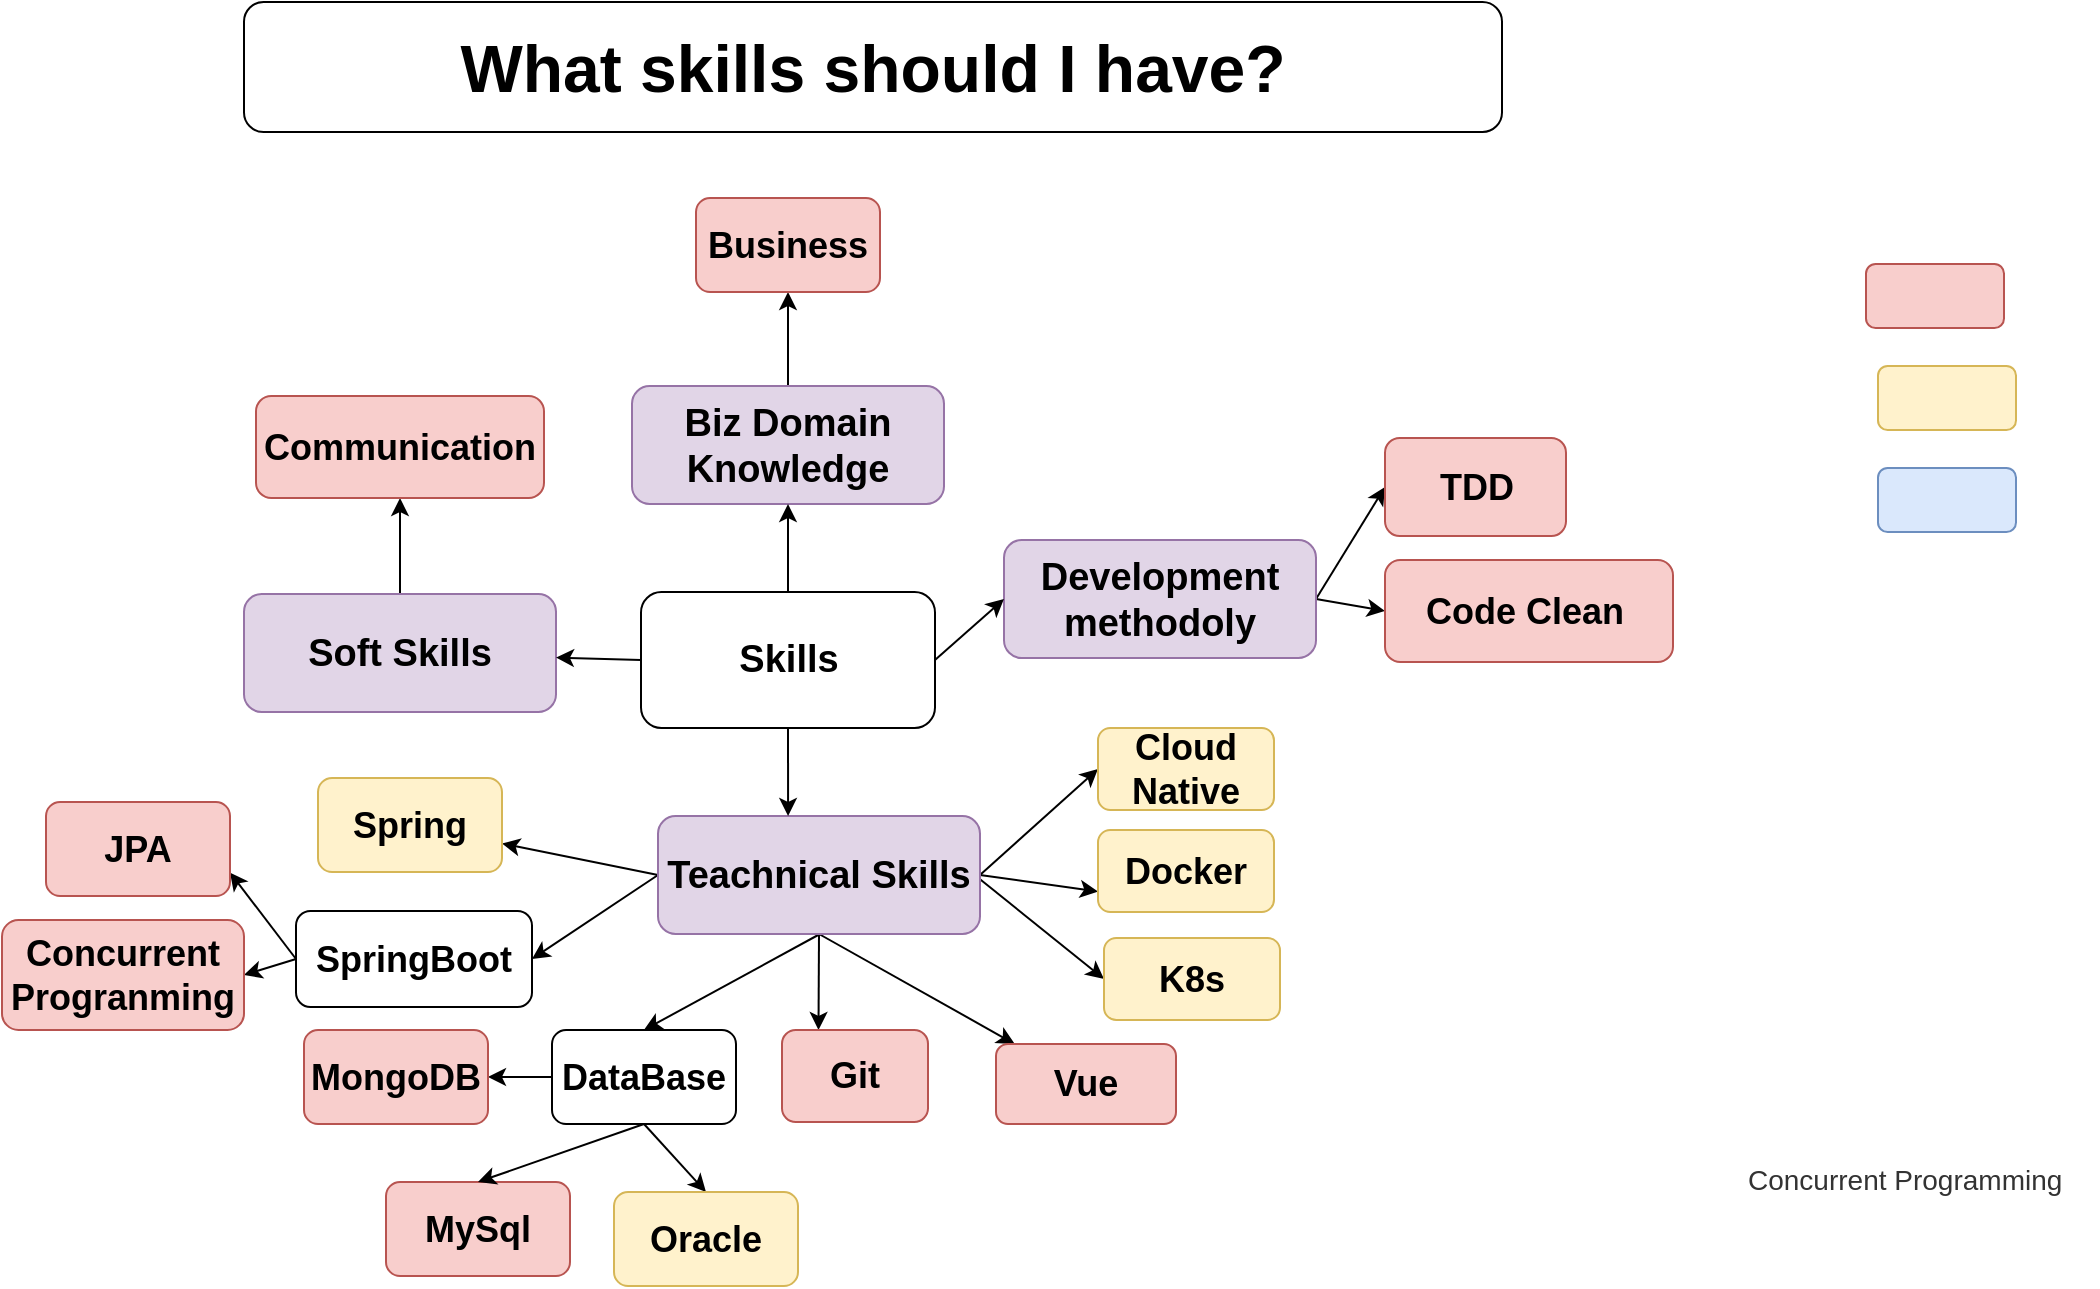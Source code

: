 <mxfile version="13.6.5" type="github">
  <diagram name="Page-1" id="42789a77-a242-8287-6e28-9cd8cfd52e62">
    <mxGraphModel dx="1422" dy="794" grid="0" gridSize="10" guides="1" tooltips="1" connect="1" arrows="1" fold="1" page="1" pageScale="1" pageWidth="1100" pageHeight="850" background="#ffffff" math="0" shadow="0">
      <root>
        <mxCell id="0" />
        <mxCell id="1" parent="0" />
        <mxCell id="KojL5QUjvXXTMYMfU4Bd-1" value="&lt;font size=&quot;1&quot;&gt;&lt;b style=&quot;font-size: 33px&quot;&gt;What skills should I have?&lt;/b&gt;&lt;/font&gt;" style="rounded=1;whiteSpace=wrap;html=1;" vertex="1" parent="1">
          <mxGeometry x="164" y="25" width="629" height="65" as="geometry" />
        </mxCell>
        <mxCell id="KojL5QUjvXXTMYMfU4Bd-28" style="edgeStyle=orthogonalEdgeStyle;rounded=0;orthogonalLoop=1;jettySize=auto;html=1;exitX=0.5;exitY=0;exitDx=0;exitDy=0;" edge="1" parent="1" source="KojL5QUjvXXTMYMfU4Bd-2" target="KojL5QUjvXXTMYMfU4Bd-3">
          <mxGeometry relative="1" as="geometry" />
        </mxCell>
        <mxCell id="KojL5QUjvXXTMYMfU4Bd-2" value="&lt;b&gt;&lt;font style=&quot;font-size: 19px&quot;&gt;Biz Domain Knowledge&lt;/font&gt;&lt;/b&gt;" style="rounded=1;whiteSpace=wrap;html=1;fillColor=#e1d5e7;strokeColor=#9673a6;" vertex="1" parent="1">
          <mxGeometry x="358" y="217" width="156" height="59" as="geometry" />
        </mxCell>
        <mxCell id="KojL5QUjvXXTMYMfU4Bd-3" value="&lt;b&gt;&lt;font style=&quot;font-size: 18px&quot;&gt;Business&lt;/font&gt;&lt;/b&gt;" style="rounded=1;whiteSpace=wrap;html=1;fillColor=#f8cecc;strokeColor=#b85450;" vertex="1" parent="1">
          <mxGeometry x="390" y="123" width="92" height="47" as="geometry" />
        </mxCell>
        <mxCell id="KojL5QUjvXXTMYMfU4Bd-30" style="rounded=0;orthogonalLoop=1;jettySize=auto;html=1;exitX=0;exitY=0.5;exitDx=0;exitDy=0;" edge="1" parent="1" source="KojL5QUjvXXTMYMfU4Bd-4" target="KojL5QUjvXXTMYMfU4Bd-10">
          <mxGeometry relative="1" as="geometry" />
        </mxCell>
        <mxCell id="KojL5QUjvXXTMYMfU4Bd-31" style="edgeStyle=none;rounded=0;orthogonalLoop=1;jettySize=auto;html=1;exitX=0;exitY=0.5;exitDx=0;exitDy=0;entryX=1;entryY=0.5;entryDx=0;entryDy=0;" edge="1" parent="1" source="KojL5QUjvXXTMYMfU4Bd-4" target="KojL5QUjvXXTMYMfU4Bd-11">
          <mxGeometry relative="1" as="geometry" />
        </mxCell>
        <mxCell id="KojL5QUjvXXTMYMfU4Bd-33" style="edgeStyle=none;rounded=0;orthogonalLoop=1;jettySize=auto;html=1;entryX=0.5;entryY=0;entryDx=0;entryDy=0;" edge="1" parent="1" target="KojL5QUjvXXTMYMfU4Bd-15">
          <mxGeometry relative="1" as="geometry">
            <mxPoint x="452" y="491" as="sourcePoint" />
          </mxGeometry>
        </mxCell>
        <mxCell id="KojL5QUjvXXTMYMfU4Bd-34" style="edgeStyle=none;rounded=0;orthogonalLoop=1;jettySize=auto;html=1;exitX=0.5;exitY=1;exitDx=0;exitDy=0;entryX=0.25;entryY=0;entryDx=0;entryDy=0;" edge="1" parent="1" source="KojL5QUjvXXTMYMfU4Bd-4" target="KojL5QUjvXXTMYMfU4Bd-20">
          <mxGeometry relative="1" as="geometry" />
        </mxCell>
        <mxCell id="KojL5QUjvXXTMYMfU4Bd-35" style="edgeStyle=none;rounded=0;orthogonalLoop=1;jettySize=auto;html=1;exitX=0.5;exitY=1;exitDx=0;exitDy=0;" edge="1" parent="1" source="KojL5QUjvXXTMYMfU4Bd-4" target="KojL5QUjvXXTMYMfU4Bd-13">
          <mxGeometry relative="1" as="geometry" />
        </mxCell>
        <mxCell id="KojL5QUjvXXTMYMfU4Bd-36" style="edgeStyle=none;rounded=0;orthogonalLoop=1;jettySize=auto;html=1;entryX=0;entryY=0.5;entryDx=0;entryDy=0;" edge="1" parent="1" target="KojL5QUjvXXTMYMfU4Bd-21">
          <mxGeometry relative="1" as="geometry">
            <mxPoint x="530" y="462" as="sourcePoint" />
          </mxGeometry>
        </mxCell>
        <mxCell id="KojL5QUjvXXTMYMfU4Bd-37" style="edgeStyle=none;rounded=0;orthogonalLoop=1;jettySize=auto;html=1;exitX=1;exitY=0.5;exitDx=0;exitDy=0;entryX=0;entryY=0.75;entryDx=0;entryDy=0;" edge="1" parent="1" source="KojL5QUjvXXTMYMfU4Bd-4" target="KojL5QUjvXXTMYMfU4Bd-24">
          <mxGeometry relative="1" as="geometry" />
        </mxCell>
        <mxCell id="KojL5QUjvXXTMYMfU4Bd-38" style="edgeStyle=none;rounded=0;orthogonalLoop=1;jettySize=auto;html=1;exitX=1;exitY=0.5;exitDx=0;exitDy=0;entryX=0;entryY=0.5;entryDx=0;entryDy=0;" edge="1" parent="1" source="KojL5QUjvXXTMYMfU4Bd-4" target="KojL5QUjvXXTMYMfU4Bd-22">
          <mxGeometry relative="1" as="geometry" />
        </mxCell>
        <mxCell id="KojL5QUjvXXTMYMfU4Bd-4" value="&lt;b&gt;&lt;font style=&quot;font-size: 19px&quot;&gt;Teachnical Skills&lt;/font&gt;&lt;/b&gt;" style="rounded=1;whiteSpace=wrap;html=1;fillColor=#e1d5e7;strokeColor=#9673a6;" vertex="1" parent="1">
          <mxGeometry x="371" y="432" width="161" height="59" as="geometry" />
        </mxCell>
        <mxCell id="KojL5QUjvXXTMYMfU4Bd-29" style="edgeStyle=orthogonalEdgeStyle;rounded=0;orthogonalLoop=1;jettySize=auto;html=1;exitX=0.5;exitY=0;exitDx=0;exitDy=0;entryX=0.5;entryY=1;entryDx=0;entryDy=0;" edge="1" parent="1" source="KojL5QUjvXXTMYMfU4Bd-5" target="KojL5QUjvXXTMYMfU4Bd-7">
          <mxGeometry relative="1" as="geometry" />
        </mxCell>
        <mxCell id="KojL5QUjvXXTMYMfU4Bd-5" value="&lt;b&gt;&lt;font style=&quot;font-size: 19px&quot;&gt;Soft Skills&lt;/font&gt;&lt;/b&gt;" style="rounded=1;whiteSpace=wrap;html=1;fillColor=#e1d5e7;strokeColor=#9673a6;" vertex="1" parent="1">
          <mxGeometry x="164" y="321" width="156" height="59" as="geometry" />
        </mxCell>
        <mxCell id="KojL5QUjvXXTMYMfU4Bd-43" style="edgeStyle=none;rounded=0;orthogonalLoop=1;jettySize=auto;html=1;exitX=1;exitY=0.5;exitDx=0;exitDy=0;entryX=0;entryY=0.5;entryDx=0;entryDy=0;" edge="1" parent="1" source="KojL5QUjvXXTMYMfU4Bd-6" target="KojL5QUjvXXTMYMfU4Bd-9">
          <mxGeometry relative="1" as="geometry" />
        </mxCell>
        <mxCell id="KojL5QUjvXXTMYMfU4Bd-44" style="edgeStyle=none;rounded=0;orthogonalLoop=1;jettySize=auto;html=1;exitX=1;exitY=0.5;exitDx=0;exitDy=0;entryX=0;entryY=0.5;entryDx=0;entryDy=0;" edge="1" parent="1" source="KojL5QUjvXXTMYMfU4Bd-6" target="KojL5QUjvXXTMYMfU4Bd-8">
          <mxGeometry relative="1" as="geometry" />
        </mxCell>
        <mxCell id="KojL5QUjvXXTMYMfU4Bd-6" value="&lt;b&gt;&lt;font style=&quot;font-size: 19px&quot;&gt;Development methodoly&lt;/font&gt;&lt;/b&gt;" style="rounded=1;whiteSpace=wrap;html=1;fillColor=#e1d5e7;strokeColor=#9673a6;" vertex="1" parent="1">
          <mxGeometry x="544" y="294" width="156" height="59" as="geometry" />
        </mxCell>
        <mxCell id="KojL5QUjvXXTMYMfU4Bd-7" value="&lt;b&gt;&lt;font style=&quot;font-size: 18px&quot;&gt;Communication&lt;/font&gt;&lt;/b&gt;" style="rounded=1;whiteSpace=wrap;html=1;fillColor=#f8cecc;strokeColor=#b85450;" vertex="1" parent="1">
          <mxGeometry x="170" y="222" width="144" height="51" as="geometry" />
        </mxCell>
        <mxCell id="KojL5QUjvXXTMYMfU4Bd-8" value="&lt;b&gt;&lt;font style=&quot;font-size: 18px&quot;&gt;Code Clean&amp;nbsp;&lt;/font&gt;&lt;/b&gt;" style="rounded=1;whiteSpace=wrap;html=1;fillColor=#f8cecc;strokeColor=#b85450;" vertex="1" parent="1">
          <mxGeometry x="734.5" y="304" width="144" height="51" as="geometry" />
        </mxCell>
        <mxCell id="KojL5QUjvXXTMYMfU4Bd-9" value="&lt;b&gt;&lt;font style=&quot;font-size: 18px&quot;&gt;TDD&lt;/font&gt;&lt;/b&gt;" style="rounded=1;whiteSpace=wrap;html=1;fillColor=#f8cecc;strokeColor=#b85450;" vertex="1" parent="1">
          <mxGeometry x="734.5" y="243" width="90.5" height="49" as="geometry" />
        </mxCell>
        <mxCell id="KojL5QUjvXXTMYMfU4Bd-10" value="&lt;b&gt;&lt;font style=&quot;font-size: 18px&quot;&gt;Spring&lt;/font&gt;&lt;/b&gt;" style="rounded=1;whiteSpace=wrap;html=1;fillColor=#fff2cc;strokeColor=#d6b656;" vertex="1" parent="1">
          <mxGeometry x="201" y="413" width="92" height="47" as="geometry" />
        </mxCell>
        <mxCell id="KojL5QUjvXXTMYMfU4Bd-42" style="edgeStyle=none;rounded=0;orthogonalLoop=1;jettySize=auto;html=1;exitX=0;exitY=0.5;exitDx=0;exitDy=0;entryX=1;entryY=0.75;entryDx=0;entryDy=0;" edge="1" parent="1" source="KojL5QUjvXXTMYMfU4Bd-11" target="KojL5QUjvXXTMYMfU4Bd-19">
          <mxGeometry relative="1" as="geometry" />
        </mxCell>
        <mxCell id="KojL5QUjvXXTMYMfU4Bd-53" style="edgeStyle=none;rounded=0;orthogonalLoop=1;jettySize=auto;html=1;exitX=0;exitY=0.5;exitDx=0;exitDy=0;entryX=1;entryY=0.5;entryDx=0;entryDy=0;" edge="1" parent="1" source="KojL5QUjvXXTMYMfU4Bd-11" target="KojL5QUjvXXTMYMfU4Bd-52">
          <mxGeometry relative="1" as="geometry" />
        </mxCell>
        <mxCell id="KojL5QUjvXXTMYMfU4Bd-11" value="&lt;b&gt;&lt;font style=&quot;font-size: 18px&quot;&gt;SpringBoot&lt;/font&gt;&lt;/b&gt;" style="rounded=1;whiteSpace=wrap;html=1;" vertex="1" parent="1">
          <mxGeometry x="190" y="479.5" width="118" height="48" as="geometry" />
        </mxCell>
        <mxCell id="KojL5QUjvXXTMYMfU4Bd-13" value="&lt;b&gt;&lt;font style=&quot;font-size: 18px&quot;&gt;Vue&lt;/font&gt;&lt;/b&gt;" style="rounded=1;whiteSpace=wrap;html=1;fillColor=#f8cecc;strokeColor=#b85450;" vertex="1" parent="1">
          <mxGeometry x="540" y="546" width="90" height="40" as="geometry" />
        </mxCell>
        <mxCell id="KojL5QUjvXXTMYMfU4Bd-14" value="&lt;b&gt;&lt;font style=&quot;font-size: 18px&quot;&gt;MySql&lt;/font&gt;&lt;/b&gt;" style="rounded=1;whiteSpace=wrap;html=1;fillColor=#f8cecc;strokeColor=#b85450;" vertex="1" parent="1">
          <mxGeometry x="235" y="615" width="92" height="47" as="geometry" />
        </mxCell>
        <mxCell id="KojL5QUjvXXTMYMfU4Bd-39" style="edgeStyle=none;rounded=0;orthogonalLoop=1;jettySize=auto;html=1;exitX=0;exitY=0.5;exitDx=0;exitDy=0;" edge="1" parent="1" source="KojL5QUjvXXTMYMfU4Bd-15" target="KojL5QUjvXXTMYMfU4Bd-16">
          <mxGeometry relative="1" as="geometry" />
        </mxCell>
        <mxCell id="KojL5QUjvXXTMYMfU4Bd-40" style="edgeStyle=none;rounded=0;orthogonalLoop=1;jettySize=auto;html=1;exitX=0.5;exitY=1;exitDx=0;exitDy=0;entryX=0.5;entryY=0;entryDx=0;entryDy=0;" edge="1" parent="1" source="KojL5QUjvXXTMYMfU4Bd-15" target="KojL5QUjvXXTMYMfU4Bd-14">
          <mxGeometry relative="1" as="geometry" />
        </mxCell>
        <mxCell id="KojL5QUjvXXTMYMfU4Bd-41" style="edgeStyle=none;rounded=0;orthogonalLoop=1;jettySize=auto;html=1;exitX=0.5;exitY=1;exitDx=0;exitDy=0;entryX=0.5;entryY=0;entryDx=0;entryDy=0;" edge="1" parent="1" source="KojL5QUjvXXTMYMfU4Bd-15" target="KojL5QUjvXXTMYMfU4Bd-18">
          <mxGeometry relative="1" as="geometry" />
        </mxCell>
        <mxCell id="KojL5QUjvXXTMYMfU4Bd-15" value="&lt;b&gt;&lt;font style=&quot;font-size: 18px&quot;&gt;DataBase&lt;/font&gt;&lt;/b&gt;" style="rounded=1;whiteSpace=wrap;html=1;" vertex="1" parent="1">
          <mxGeometry x="318" y="539" width="92" height="47" as="geometry" />
        </mxCell>
        <mxCell id="KojL5QUjvXXTMYMfU4Bd-16" value="&lt;b&gt;&lt;font style=&quot;font-size: 18px&quot;&gt;MongoDB&lt;/font&gt;&lt;/b&gt;" style="rounded=1;whiteSpace=wrap;html=1;fillColor=#f8cecc;strokeColor=#b85450;" vertex="1" parent="1">
          <mxGeometry x="194" y="539" width="92" height="47" as="geometry" />
        </mxCell>
        <mxCell id="KojL5QUjvXXTMYMfU4Bd-18" value="&lt;b&gt;&lt;font style=&quot;font-size: 18px&quot;&gt;Oracle&lt;/font&gt;&lt;/b&gt;" style="rounded=1;whiteSpace=wrap;html=1;fillColor=#fff2cc;strokeColor=#d6b656;" vertex="1" parent="1">
          <mxGeometry x="349" y="620" width="92" height="47" as="geometry" />
        </mxCell>
        <mxCell id="KojL5QUjvXXTMYMfU4Bd-19" value="&lt;span style=&quot;font-size: 18px&quot;&gt;&lt;b&gt;JPA&lt;/b&gt;&lt;/span&gt;" style="rounded=1;whiteSpace=wrap;html=1;fillColor=#f8cecc;strokeColor=#b85450;" vertex="1" parent="1">
          <mxGeometry x="65" y="425" width="92" height="47" as="geometry" />
        </mxCell>
        <mxCell id="KojL5QUjvXXTMYMfU4Bd-20" value="&lt;b&gt;&lt;font style=&quot;font-size: 18px&quot;&gt;Git&lt;/font&gt;&lt;/b&gt;" style="rounded=1;whiteSpace=wrap;html=1;fillColor=#f8cecc;strokeColor=#b85450;" vertex="1" parent="1">
          <mxGeometry x="433" y="539" width="73" height="46" as="geometry" />
        </mxCell>
        <mxCell id="KojL5QUjvXXTMYMfU4Bd-21" value="&lt;b&gt;&lt;font style=&quot;font-size: 18px&quot;&gt;K8s&lt;/font&gt;&lt;/b&gt;" style="rounded=1;whiteSpace=wrap;html=1;fillColor=#fff2cc;strokeColor=#d6b656;" vertex="1" parent="1">
          <mxGeometry x="594" y="493" width="88" height="41" as="geometry" />
        </mxCell>
        <mxCell id="KojL5QUjvXXTMYMfU4Bd-22" value="&lt;b&gt;&lt;font style=&quot;font-size: 18px&quot;&gt;Cloud Native&lt;/font&gt;&lt;/b&gt;" style="rounded=1;whiteSpace=wrap;html=1;fillColor=#fff2cc;strokeColor=#d6b656;" vertex="1" parent="1">
          <mxGeometry x="591" y="388" width="88" height="41" as="geometry" />
        </mxCell>
        <mxCell id="KojL5QUjvXXTMYMfU4Bd-24" value="&lt;b&gt;&lt;font style=&quot;font-size: 18px&quot;&gt;Docker&lt;/font&gt;&lt;/b&gt;" style="rounded=1;whiteSpace=wrap;html=1;fillColor=#fff2cc;strokeColor=#d6b656;" vertex="1" parent="1">
          <mxGeometry x="591" y="439" width="88" height="41" as="geometry" />
        </mxCell>
        <mxCell id="KojL5QUjvXXTMYMfU4Bd-25" value="" style="rounded=1;whiteSpace=wrap;html=1;fillColor=#f8cecc;strokeColor=#b85450;" vertex="1" parent="1">
          <mxGeometry x="975" y="156" width="69" height="32" as="geometry" />
        </mxCell>
        <mxCell id="KojL5QUjvXXTMYMfU4Bd-26" value="" style="rounded=1;whiteSpace=wrap;html=1;fillColor=#fff2cc;strokeColor=#d6b656;" vertex="1" parent="1">
          <mxGeometry x="981" y="207" width="69" height="32" as="geometry" />
        </mxCell>
        <mxCell id="KojL5QUjvXXTMYMfU4Bd-27" value="" style="rounded=1;whiteSpace=wrap;html=1;fillColor=#dae8fc;strokeColor=#6c8ebf;" vertex="1" parent="1">
          <mxGeometry x="981" y="258" width="69" height="32" as="geometry" />
        </mxCell>
        <mxCell id="KojL5QUjvXXTMYMfU4Bd-47" style="edgeStyle=none;rounded=0;orthogonalLoop=1;jettySize=auto;html=1;exitX=0.5;exitY=0;exitDx=0;exitDy=0;entryX=0.5;entryY=1;entryDx=0;entryDy=0;" edge="1" parent="1" source="KojL5QUjvXXTMYMfU4Bd-46" target="KojL5QUjvXXTMYMfU4Bd-2">
          <mxGeometry relative="1" as="geometry" />
        </mxCell>
        <mxCell id="KojL5QUjvXXTMYMfU4Bd-48" style="edgeStyle=none;rounded=0;orthogonalLoop=1;jettySize=auto;html=1;exitX=1;exitY=0.5;exitDx=0;exitDy=0;entryX=0;entryY=0.5;entryDx=0;entryDy=0;" edge="1" parent="1" source="KojL5QUjvXXTMYMfU4Bd-46" target="KojL5QUjvXXTMYMfU4Bd-6">
          <mxGeometry relative="1" as="geometry" />
        </mxCell>
        <mxCell id="KojL5QUjvXXTMYMfU4Bd-49" style="edgeStyle=none;rounded=0;orthogonalLoop=1;jettySize=auto;html=1;exitX=0.5;exitY=1;exitDx=0;exitDy=0;entryX=0.404;entryY=0;entryDx=0;entryDy=0;entryPerimeter=0;" edge="1" parent="1" source="KojL5QUjvXXTMYMfU4Bd-46" target="KojL5QUjvXXTMYMfU4Bd-4">
          <mxGeometry relative="1" as="geometry" />
        </mxCell>
        <mxCell id="KojL5QUjvXXTMYMfU4Bd-50" style="edgeStyle=none;rounded=0;orthogonalLoop=1;jettySize=auto;html=1;exitX=0;exitY=0.5;exitDx=0;exitDy=0;" edge="1" parent="1" source="KojL5QUjvXXTMYMfU4Bd-46" target="KojL5QUjvXXTMYMfU4Bd-5">
          <mxGeometry relative="1" as="geometry" />
        </mxCell>
        <mxCell id="KojL5QUjvXXTMYMfU4Bd-46" value="&lt;b&gt;&lt;font style=&quot;font-size: 19px&quot;&gt;Skills&lt;/font&gt;&lt;/b&gt;" style="rounded=1;whiteSpace=wrap;html=1;" vertex="1" parent="1">
          <mxGeometry x="362.5" y="320" width="147" height="68" as="geometry" />
        </mxCell>
        <mxCell id="KojL5QUjvXXTMYMfU4Bd-51" value="&lt;span style=&quot;color: rgb(51, 51, 51); font-family: arial, &amp;quot;microsoft yahei&amp;quot;, &amp;quot;\\5fae软雅黑&amp;quot;, &amp;quot;\\5b8b体&amp;quot;, &amp;quot;malgun gothic&amp;quot;, meiryo, sans-serif; font-size: 14px; font-style: normal; font-variant: normal; font-weight: 200; letter-spacing: normal; line-height: 21px; text-align: left; text-indent: 0px; text-transform: none; word-spacing: 0px; background-color: rgb(255, 255, 255); display: inline; float: none;&quot;&gt;Concurrent Programming&lt;/span&gt;" style="text;whiteSpace=wrap;html=1;" vertex="1" parent="1">
          <mxGeometry x="914" y="597" width="177" height="35" as="geometry" />
        </mxCell>
        <mxCell id="KojL5QUjvXXTMYMfU4Bd-52" value="&lt;span style=&quot;font-size: 18px&quot;&gt;&lt;b&gt;Concurrent Progranming&lt;/b&gt;&lt;/span&gt;" style="rounded=1;whiteSpace=wrap;html=1;fillColor=#f8cecc;strokeColor=#b85450;" vertex="1" parent="1">
          <mxGeometry x="43" y="484" width="121" height="55" as="geometry" />
        </mxCell>
      </root>
    </mxGraphModel>
  </diagram>
</mxfile>
